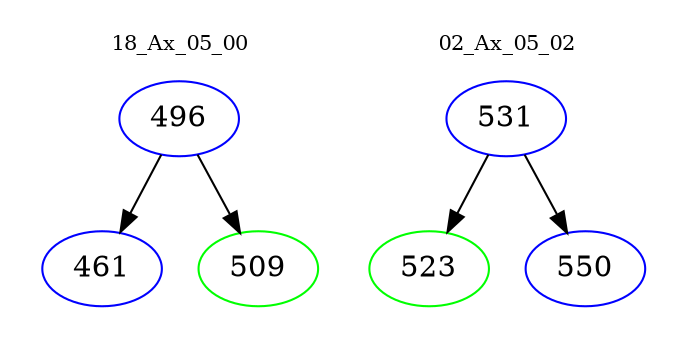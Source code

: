digraph{
subgraph cluster_0 {
color = white
label = "18_Ax_05_00";
fontsize=10;
T0_496 [label="496", color="blue"]
T0_496 -> T0_461 [color="black"]
T0_461 [label="461", color="blue"]
T0_496 -> T0_509 [color="black"]
T0_509 [label="509", color="green"]
}
subgraph cluster_1 {
color = white
label = "02_Ax_05_02";
fontsize=10;
T1_531 [label="531", color="blue"]
T1_531 -> T1_523 [color="black"]
T1_523 [label="523", color="green"]
T1_531 -> T1_550 [color="black"]
T1_550 [label="550", color="blue"]
}
}
